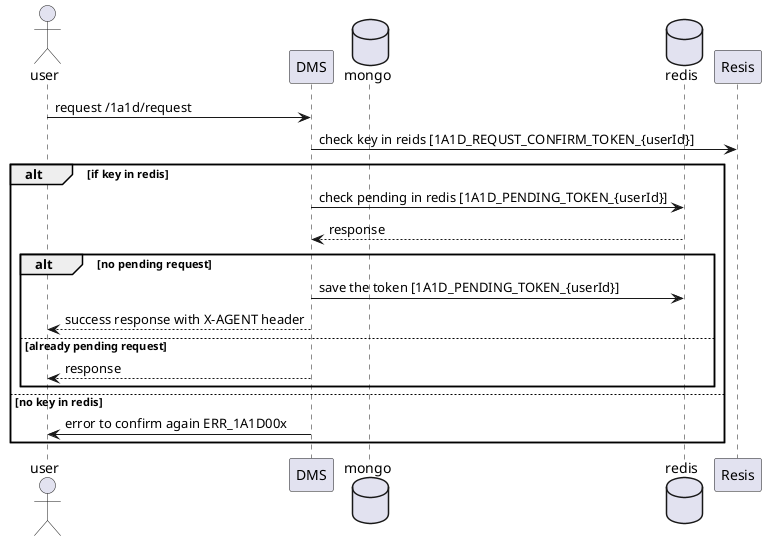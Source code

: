 @startuml
actor user
participant "DMS" as DMS
database "mongo" as Mongo
database "redis" as Redis

user -> DMS: request /1a1d/request
DMS -> Resis: check key in reids [1A1D_REQUST_CONFIRM_TOKEN_{userId}]
alt if key in redis
    DMS -> Redis: check pending in redis [1A1D_PENDING_TOKEN_{userId}]
    Redis --> DMS: response

    alt no pending request
        DMS -> Redis: save the token [1A1D_PENDING_TOKEN_{userId}]
        DMS --> user: success response with X-AGENT header
    else already pending request
        DMS --> user: response
    end
else no key in redis
    DMS -> user: error to confirm again ERR_1A1D00x
end


@enduml